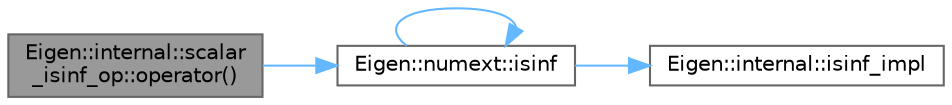 digraph "Eigen::internal::scalar_isinf_op::operator()"
{
 // LATEX_PDF_SIZE
  bgcolor="transparent";
  edge [fontname=Helvetica,fontsize=10,labelfontname=Helvetica,labelfontsize=10];
  node [fontname=Helvetica,fontsize=10,shape=box,height=0.2,width=0.4];
  rankdir="LR";
  Node1 [id="Node000001",label="Eigen::internal::scalar\l_isinf_op::operator()",height=0.2,width=0.4,color="gray40", fillcolor="grey60", style="filled", fontcolor="black",tooltip=" "];
  Node1 -> Node2 [id="edge1_Node000001_Node000002",color="steelblue1",style="solid",tooltip=" "];
  Node2 [id="Node000002",label="Eigen::numext::isinf",height=0.2,width=0.4,color="grey40", fillcolor="white", style="filled",URL="$namespace_eigen_1_1numext.html#a2ce5d1f8815ea062b996c2760f1b220c",tooltip=" "];
  Node2 -> Node2 [id="edge2_Node000002_Node000002",color="steelblue1",style="solid",tooltip=" "];
  Node2 -> Node3 [id="edge3_Node000002_Node000003",color="steelblue1",style="solid",tooltip=" "];
  Node3 [id="Node000003",label="Eigen::internal::isinf_impl",height=0.2,width=0.4,color="grey40", fillcolor="white", style="filled",URL="$namespace_eigen_1_1internal.html#a1b81fc41f3836566d6cbc1206c0065cc",tooltip=" "];
}

